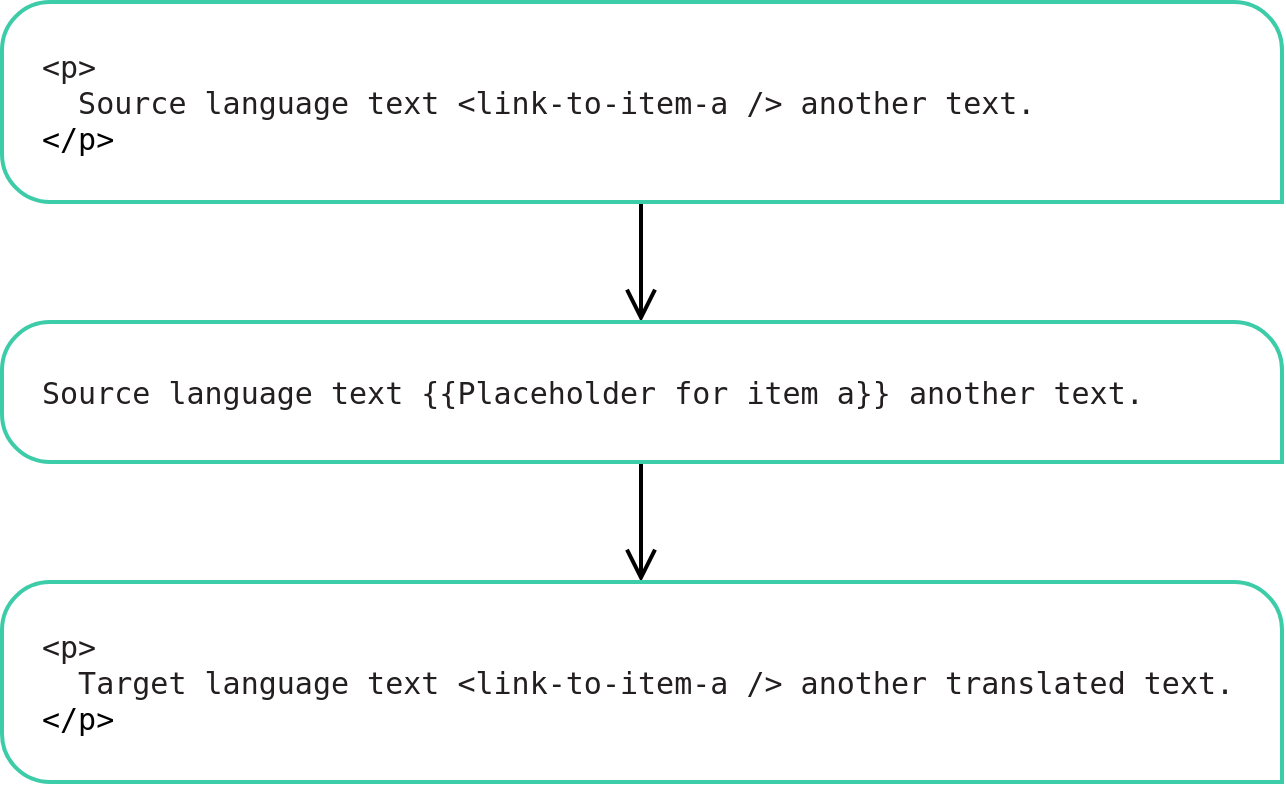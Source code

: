 <mxfile version="20.8.23" type="device"><diagram name="Page-1" id="MEKdyWSboRx96SMxYtd4"><mxGraphModel dx="3088" dy="771" grid="1" gridSize="10" guides="1" tooltips="1" connect="1" arrows="1" fold="1" page="1" pageScale="1" pageWidth="827" pageHeight="1169" math="0" shadow="0"><root><mxCell id="0"/><mxCell id="1" parent="0"/><mxCell id="FFEWf0oV9OZ3hmY-Cxiq-4" value="" style="endArrow=open;endFill=1;endSize=12;html=1;rounded=1;fontFamily=Work Sans;fontSource=https%3A%2F%2Ffonts.googleapis.com%2Fcss%3Ffamily%3DWork%2BSans;fontSize=22;fontColor=#231F20;strokeWidth=2;arcSize=40;exitX=0.5;exitY=1;exitDx=0;exitDy=0;exitPerimeter=0;entryX=0.5;entryY=0;entryDx=0;entryDy=0;entryPerimeter=0;" parent="1" edge="1"><mxGeometry width="160" relative="1" as="geometry"><mxPoint x="-620.5" y="180" as="sourcePoint"/><mxPoint x="-620.5" y="240" as="targetPoint"/></mxGeometry></mxCell><mxCell id="FFEWf0oV9OZ3hmY-Cxiq-6" value="" style="endArrow=open;endFill=1;endSize=12;html=1;rounded=1;fontFamily=Work Sans;fontSource=https%3A%2F%2Ffonts.googleapis.com%2Fcss%3Ffamily%3DWork%2BSans;fontSize=22;fontColor=#231F20;strokeWidth=2;arcSize=40;exitX=0.5;exitY=1;exitDx=0;exitDy=0;exitPerimeter=0;entryX=0.5;entryY=0;entryDx=0;entryDy=0;entryPerimeter=0;" parent="1" edge="1"><mxGeometry width="160" relative="1" as="geometry"><mxPoint x="-620.5" y="310" as="sourcePoint"/><mxPoint x="-620.5" y="370" as="targetPoint"/></mxGeometry></mxCell><mxCell id="FFEWf0oV9OZ3hmY-Cxiq-7" value="&lt;font style=&quot;border-color: var(--border-color); font-size: 15px;&quot;&gt;&amp;lt;p&amp;gt;&lt;br style=&quot;border-color: var(--border-color); color: rgb(0, 0, 0); font-size: 15px;&quot;&gt;&amp;nbsp;&amp;nbsp;Source language text &amp;lt;link-to-item-a /&amp;gt; another text.&lt;br style=&quot;font-size: 15px;&quot;&gt;&lt;/font&gt;&lt;span style=&quot;border-color: var(--border-color); color: rgb(0, 0, 0); font-size: 15px;&quot;&gt;&amp;lt;/p&amp;gt;&lt;/span&gt;" style="verticalLabelPosition=middle;verticalAlign=middle;html=1;shape=mxgraph.basic.three_corner_round_rect;dx=12;whiteSpace=wrap;rounded=1;glass=0;flipV=0;strokeWidth=2;perimeterSpacing=0;strokeColor=#3DCCA8;fillColor=none;flipH=1;labelPosition=center;align=left;fontColor=#231F20;fontSize=15;fontFamily=monospace;spacing=20;overflow=hidden;fontStyle=0;horizontal=1;" parent="1" vertex="1"><mxGeometry x="-940" y="80" width="640" height="100" as="geometry"/></mxCell><mxCell id="FFEWf0oV9OZ3hmY-Cxiq-8" value="&lt;font data-font-src=&quot;https://fonts.googleapis.com/css?family=Work+Sans+Mono&quot; style=&quot;border-color: var(--border-color); font-size: 15px;&quot;&gt;Source language text {{Placeholder for item a}} another text.&lt;/font&gt;" style="verticalLabelPosition=middle;verticalAlign=middle;html=1;shape=mxgraph.basic.three_corner_round_rect;dx=12;whiteSpace=wrap;rounded=1;glass=0;flipV=0;strokeWidth=2;perimeterSpacing=0;strokeColor=#3DCCA8;fillColor=none;flipH=1;labelPosition=center;align=left;fontColor=#231F20;fontSize=15;fontFamily=monospace;spacing=20;overflow=hidden;fontStyle=0;horizontal=1;" parent="1" vertex="1"><mxGeometry x="-940" y="240" width="640" height="70" as="geometry"/></mxCell><mxCell id="FFEWf0oV9OZ3hmY-Cxiq-9" value="&lt;font data-font-src=&quot;https://fonts.googleapis.com/css?family=Work+Sans+Mono&quot; style=&quot;font-size: 15px;&quot;&gt;&lt;font style=&quot;border-color: var(--border-color); font-size: 15px;&quot;&gt;&amp;lt;p&amp;gt;&lt;br style=&quot;border-color: var(--border-color); color: rgb(0, 0, 0); font-size: 15px;&quot;&gt;&amp;nbsp;&amp;nbsp;Target language text &amp;lt;link-to-item-a /&amp;gt; another translated text.&lt;br style=&quot;font-size: 15px;&quot;&gt;&lt;/font&gt;&lt;span style=&quot;border-color: var(--border-color); color: rgb(0, 0, 0); font-size: 15px;&quot;&gt;&amp;lt;/p&amp;gt;&lt;/span&gt;&lt;/font&gt;" style="verticalLabelPosition=middle;verticalAlign=middle;html=1;shape=mxgraph.basic.three_corner_round_rect;dx=12;whiteSpace=wrap;rounded=1;glass=0;flipV=0;strokeWidth=2;perimeterSpacing=0;strokeColor=#3DCCA8;fillColor=none;flipH=1;labelPosition=center;align=left;fontColor=#231F20;fontSize=15;fontFamily=monospace;spacing=20;overflow=hidden;fontStyle=0;horizontal=1;" parent="1" vertex="1"><mxGeometry x="-940" y="370" width="640" height="100" as="geometry"/></mxCell></root></mxGraphModel></diagram></mxfile>